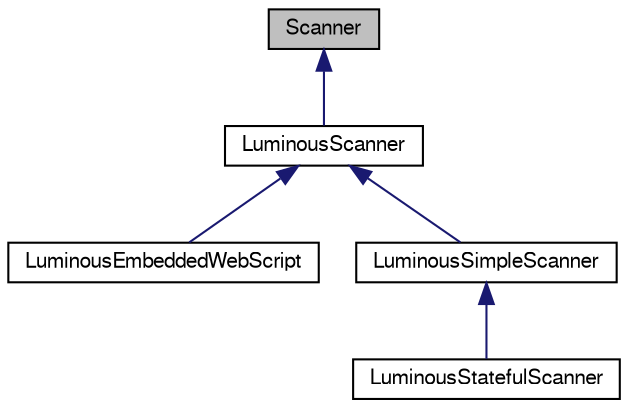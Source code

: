 digraph "Scanner"
{
  edge [fontname="FreeSans",fontsize="10",labelfontname="FreeSans",labelfontsize="10"];
  node [fontname="FreeSans",fontsize="10",shape=record];
  Node1 [label="Scanner",height=0.2,width=0.4,color="black", fillcolor="grey75", style="filled" fontcolor="black"];
  Node1 -> Node2 [dir="back",color="midnightblue",fontsize="10",style="solid",fontname="FreeSans"];
  Node2 [label="LuminousScanner",height=0.2,width=0.4,color="black", fillcolor="white", style="filled",URL="$classLuminousScanner.html",tooltip="the base class for all scanners"];
  Node2 -> Node3 [dir="back",color="midnightblue",fontsize="10",style="solid",fontname="FreeSans"];
  Node3 [label="LuminousEmbeddedWebScript",height=0.2,width=0.4,color="black", fillcolor="white", style="filled",URL="$classLuminousEmbeddedWebScript.html",tooltip="Superclass for languages which may nest, i.e. web languages."];
  Node2 -> Node4 [dir="back",color="midnightblue",fontsize="10",style="solid",fontname="FreeSans"];
  Node4 [label="LuminousSimpleScanner",height=0.2,width=0.4,color="black", fillcolor="white", style="filled",URL="$classLuminousSimpleScanner.html",tooltip="A largely automated scanner."];
  Node4 -> Node5 [dir="back",color="midnightblue",fontsize="10",style="solid",fontname="FreeSans"];
  Node5 [label="LuminousStatefulScanner",height=0.2,width=0.4,color="black", fillcolor="white", style="filled",URL="$classLuminousStatefulScanner.html",tooltip="Experimental transition table driven scanner."];
}
